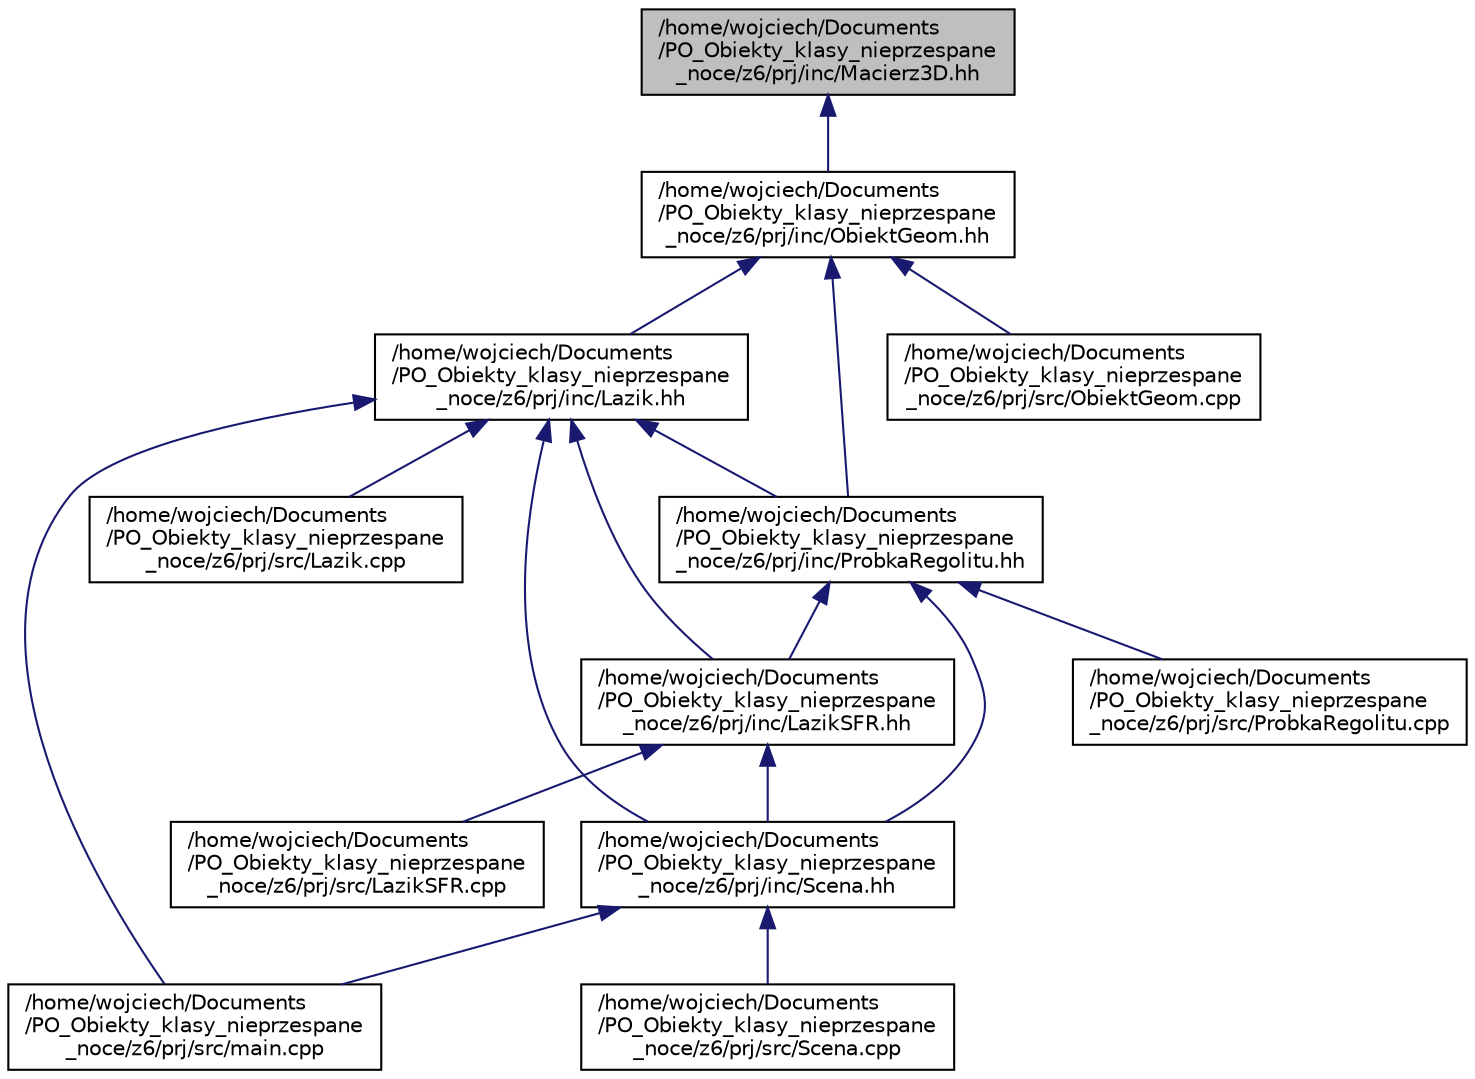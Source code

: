 digraph "/home/wojciech/Documents/PO_Obiekty_klasy_nieprzespane_noce/z6/prj/inc/Macierz3D.hh"
{
 // LATEX_PDF_SIZE
  edge [fontname="Helvetica",fontsize="10",labelfontname="Helvetica",labelfontsize="10"];
  node [fontname="Helvetica",fontsize="10",shape=record];
  Node1 [label="/home/wojciech/Documents\l/PO_Obiekty_klasy_nieprzespane\l_noce/z6/prj/inc/Macierz3D.hh",height=0.2,width=0.4,color="black", fillcolor="grey75", style="filled", fontcolor="black",tooltip=" "];
  Node1 -> Node2 [dir="back",color="midnightblue",fontsize="10",style="solid"];
  Node2 [label="/home/wojciech/Documents\l/PO_Obiekty_klasy_nieprzespane\l_noce/z6/prj/inc/ObiektGeom.hh",height=0.2,width=0.4,color="black", fillcolor="white", style="filled",URL="$_obiekt_geom_8hh.html",tooltip=" "];
  Node2 -> Node3 [dir="back",color="midnightblue",fontsize="10",style="solid"];
  Node3 [label="/home/wojciech/Documents\l/PO_Obiekty_klasy_nieprzespane\l_noce/z6/prj/inc/Lazik.hh",height=0.2,width=0.4,color="black", fillcolor="white", style="filled",URL="$_lazik_8hh.html",tooltip=" "];
  Node3 -> Node4 [dir="back",color="midnightblue",fontsize="10",style="solid"];
  Node4 [label="/home/wojciech/Documents\l/PO_Obiekty_klasy_nieprzespane\l_noce/z6/prj/inc/LazikSFR.hh",height=0.2,width=0.4,color="black", fillcolor="white", style="filled",URL="$_lazik_s_f_r_8hh.html",tooltip=" "];
  Node4 -> Node5 [dir="back",color="midnightblue",fontsize="10",style="solid"];
  Node5 [label="/home/wojciech/Documents\l/PO_Obiekty_klasy_nieprzespane\l_noce/z6/prj/inc/Scena.hh",height=0.2,width=0.4,color="black", fillcolor="white", style="filled",URL="$_scena_8hh.html",tooltip=" "];
  Node5 -> Node6 [dir="back",color="midnightblue",fontsize="10",style="solid"];
  Node6 [label="/home/wojciech/Documents\l/PO_Obiekty_klasy_nieprzespane\l_noce/z6/prj/src/main.cpp",height=0.2,width=0.4,color="black", fillcolor="white", style="filled",URL="$main_8cpp.html",tooltip=" "];
  Node5 -> Node7 [dir="back",color="midnightblue",fontsize="10",style="solid"];
  Node7 [label="/home/wojciech/Documents\l/PO_Obiekty_klasy_nieprzespane\l_noce/z6/prj/src/Scena.cpp",height=0.2,width=0.4,color="black", fillcolor="white", style="filled",URL="$_scena_8cpp.html",tooltip=" "];
  Node4 -> Node8 [dir="back",color="midnightblue",fontsize="10",style="solid"];
  Node8 [label="/home/wojciech/Documents\l/PO_Obiekty_klasy_nieprzespane\l_noce/z6/prj/src/LazikSFR.cpp",height=0.2,width=0.4,color="black", fillcolor="white", style="filled",URL="$_lazik_s_f_r_8cpp.html",tooltip=" "];
  Node3 -> Node9 [dir="back",color="midnightblue",fontsize="10",style="solid"];
  Node9 [label="/home/wojciech/Documents\l/PO_Obiekty_klasy_nieprzespane\l_noce/z6/prj/inc/ProbkaRegolitu.hh",height=0.2,width=0.4,color="black", fillcolor="white", style="filled",URL="$_probka_regolitu_8hh.html",tooltip=" "];
  Node9 -> Node4 [dir="back",color="midnightblue",fontsize="10",style="solid"];
  Node9 -> Node5 [dir="back",color="midnightblue",fontsize="10",style="solid"];
  Node9 -> Node10 [dir="back",color="midnightblue",fontsize="10",style="solid"];
  Node10 [label="/home/wojciech/Documents\l/PO_Obiekty_klasy_nieprzespane\l_noce/z6/prj/src/ProbkaRegolitu.cpp",height=0.2,width=0.4,color="black", fillcolor="white", style="filled",URL="$_probka_regolitu_8cpp.html",tooltip=" "];
  Node3 -> Node5 [dir="back",color="midnightblue",fontsize="10",style="solid"];
  Node3 -> Node11 [dir="back",color="midnightblue",fontsize="10",style="solid"];
  Node11 [label="/home/wojciech/Documents\l/PO_Obiekty_klasy_nieprzespane\l_noce/z6/prj/src/Lazik.cpp",height=0.2,width=0.4,color="black", fillcolor="white", style="filled",URL="$_lazik_8cpp.html",tooltip=" "];
  Node3 -> Node6 [dir="back",color="midnightblue",fontsize="10",style="solid"];
  Node2 -> Node9 [dir="back",color="midnightblue",fontsize="10",style="solid"];
  Node2 -> Node12 [dir="back",color="midnightblue",fontsize="10",style="solid"];
  Node12 [label="/home/wojciech/Documents\l/PO_Obiekty_klasy_nieprzespane\l_noce/z6/prj/src/ObiektGeom.cpp",height=0.2,width=0.4,color="black", fillcolor="white", style="filled",URL="$_obiekt_geom_8cpp.html",tooltip=" "];
}
